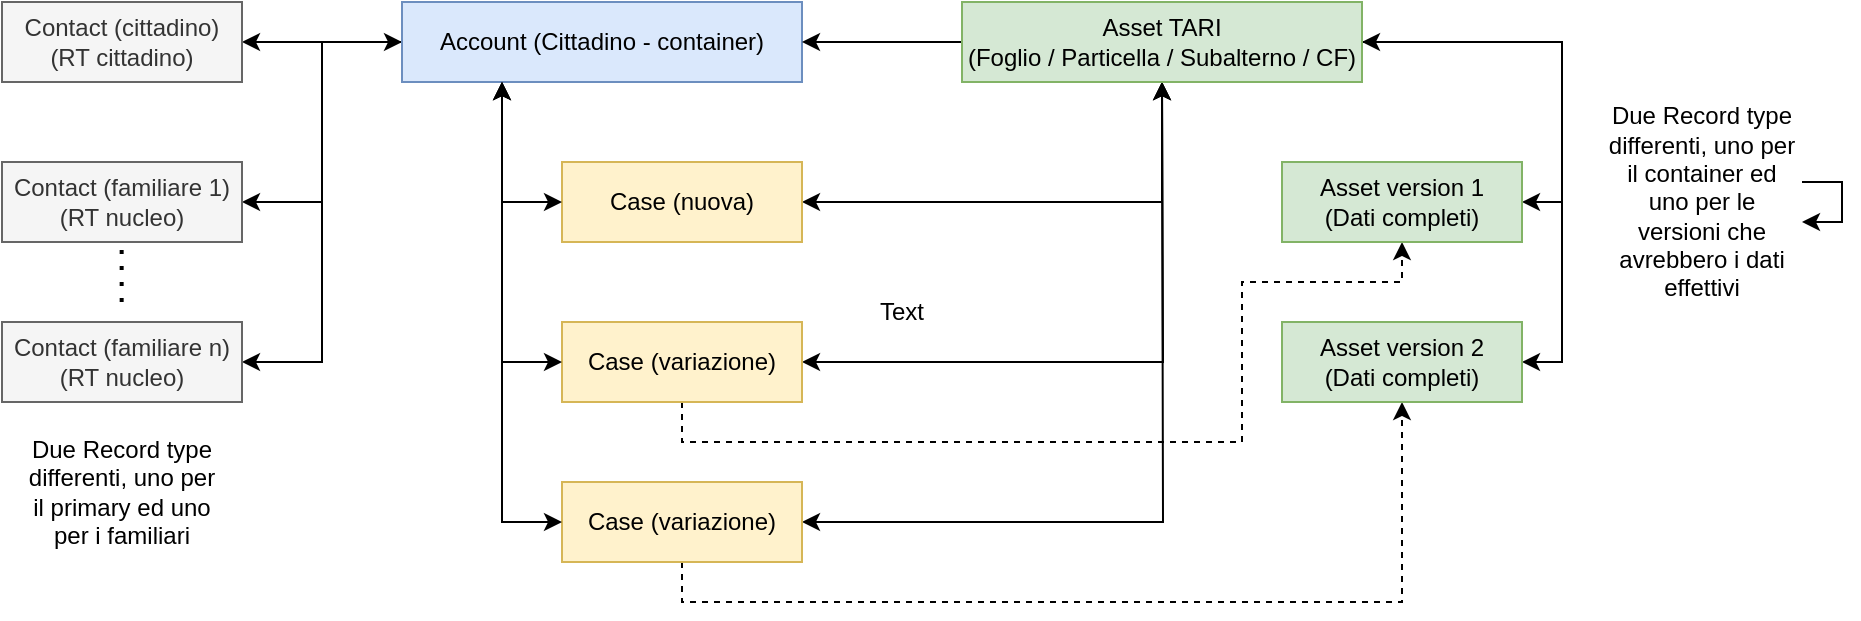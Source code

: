 <mxfile version="26.0.15">
  <diagram name="Page-1" id="QKgEHXL2UlRA8KwLy6S7">
    <mxGraphModel dx="1195" dy="622" grid="1" gridSize="10" guides="1" tooltips="1" connect="1" arrows="1" fold="1" page="1" pageScale="1" pageWidth="827" pageHeight="1169" math="0" shadow="0">
      <root>
        <mxCell id="0" />
        <mxCell id="1" parent="0" />
        <mxCell id="F4zYhCYsyOvKUlu6wecK-23" style="edgeStyle=orthogonalEdgeStyle;rounded=0;orthogonalLoop=1;jettySize=auto;html=1;exitX=0;exitY=0.5;exitDx=0;exitDy=0;entryX=1;entryY=0.5;entryDx=0;entryDy=0;" parent="1" source="F4zYhCYsyOvKUlu6wecK-1" target="F4zYhCYsyOvKUlu6wecK-2" edge="1">
          <mxGeometry relative="1" as="geometry" />
        </mxCell>
        <mxCell id="F4zYhCYsyOvKUlu6wecK-24" style="edgeStyle=orthogonalEdgeStyle;rounded=0;orthogonalLoop=1;jettySize=auto;html=1;exitX=0;exitY=0.5;exitDx=0;exitDy=0;entryX=1;entryY=0.5;entryDx=0;entryDy=0;" parent="1" source="F4zYhCYsyOvKUlu6wecK-1" target="F4zYhCYsyOvKUlu6wecK-3" edge="1">
          <mxGeometry relative="1" as="geometry" />
        </mxCell>
        <mxCell id="F4zYhCYsyOvKUlu6wecK-25" style="edgeStyle=orthogonalEdgeStyle;rounded=0;orthogonalLoop=1;jettySize=auto;html=1;exitX=0;exitY=0.5;exitDx=0;exitDy=0;entryX=1;entryY=0.5;entryDx=0;entryDy=0;startArrow=classic;startFill=1;" parent="1" source="F4zYhCYsyOvKUlu6wecK-1" target="F4zYhCYsyOvKUlu6wecK-5" edge="1">
          <mxGeometry relative="1" as="geometry" />
        </mxCell>
        <mxCell id="F4zYhCYsyOvKUlu6wecK-1" value="Account (Cittadino - container)" style="rounded=0;whiteSpace=wrap;html=1;fillColor=#dae8fc;strokeColor=#6c8ebf;" parent="1" vertex="1">
          <mxGeometry x="240" y="40" width="200" height="40" as="geometry" />
        </mxCell>
        <mxCell id="F4zYhCYsyOvKUlu6wecK-2" value="Contact (cittadino)&lt;div&gt;(RT cittadino)&lt;/div&gt;" style="rounded=0;whiteSpace=wrap;html=1;fillColor=#f5f5f5;fontColor=#333333;strokeColor=#666666;" parent="1" vertex="1">
          <mxGeometry x="40" y="40" width="120" height="40" as="geometry" />
        </mxCell>
        <mxCell id="F4zYhCYsyOvKUlu6wecK-3" value="Contact (familiare 1)&lt;div&gt;(RT nucleo)&lt;/div&gt;" style="rounded=0;whiteSpace=wrap;html=1;fillColor=#f5f5f5;fontColor=#333333;strokeColor=#666666;" parent="1" vertex="1">
          <mxGeometry x="40" y="120" width="120" height="40" as="geometry" />
        </mxCell>
        <mxCell id="F4zYhCYsyOvKUlu6wecK-4" value="" style="endArrow=none;dashed=1;html=1;dashPattern=1 3;strokeWidth=2;rounded=0;" parent="1" edge="1">
          <mxGeometry width="50" height="50" relative="1" as="geometry">
            <mxPoint x="99.83" y="190" as="sourcePoint" />
            <mxPoint x="99.83" y="160" as="targetPoint" />
          </mxGeometry>
        </mxCell>
        <mxCell id="F4zYhCYsyOvKUlu6wecK-5" value="Contact (familiare n)&lt;div&gt;(RT nucleo)&lt;/div&gt;" style="rounded=0;whiteSpace=wrap;html=1;fillColor=#f5f5f5;fontColor=#333333;strokeColor=#666666;" parent="1" vertex="1">
          <mxGeometry x="40" y="200" width="120" height="40" as="geometry" />
        </mxCell>
        <mxCell id="F4zYhCYsyOvKUlu6wecK-33" style="edgeStyle=orthogonalEdgeStyle;rounded=0;orthogonalLoop=1;jettySize=auto;html=1;exitX=1;exitY=0.5;exitDx=0;exitDy=0;entryX=0.5;entryY=1;entryDx=0;entryDy=0;startArrow=classic;startFill=1;" parent="1" source="F4zYhCYsyOvKUlu6wecK-9" target="F4zYhCYsyOvKUlu6wecK-15" edge="1">
          <mxGeometry relative="1" as="geometry" />
        </mxCell>
        <mxCell id="F4zYhCYsyOvKUlu6wecK-9" value="Case (nuova)" style="rounded=0;whiteSpace=wrap;html=1;fillColor=#fff2cc;strokeColor=#d6b656;" parent="1" vertex="1">
          <mxGeometry x="320" y="120" width="120" height="40" as="geometry" />
        </mxCell>
        <mxCell id="F4zYhCYsyOvKUlu6wecK-27" style="edgeStyle=orthogonalEdgeStyle;rounded=0;orthogonalLoop=1;jettySize=auto;html=1;exitX=0.5;exitY=1;exitDx=0;exitDy=0;entryX=0.5;entryY=1;entryDx=0;entryDy=0;dashed=1;" parent="1" source="F4zYhCYsyOvKUlu6wecK-10" target="F4zYhCYsyOvKUlu6wecK-19" edge="1">
          <mxGeometry relative="1" as="geometry">
            <Array as="points">
              <mxPoint x="380" y="260" />
              <mxPoint x="660" y="260" />
              <mxPoint x="660" y="180" />
              <mxPoint x="740" y="180" />
            </Array>
          </mxGeometry>
        </mxCell>
        <mxCell id="F4zYhCYsyOvKUlu6wecK-34" style="edgeStyle=orthogonalEdgeStyle;rounded=0;orthogonalLoop=1;jettySize=auto;html=1;exitX=1;exitY=0.5;exitDx=0;exitDy=0;startArrow=classic;startFill=1;" parent="1" source="F4zYhCYsyOvKUlu6wecK-10" edge="1">
          <mxGeometry relative="1" as="geometry">
            <mxPoint x="620" y="80" as="targetPoint" />
          </mxGeometry>
        </mxCell>
        <mxCell id="F4zYhCYsyOvKUlu6wecK-10" value="Case (variazione)" style="rounded=0;whiteSpace=wrap;html=1;fillColor=#fff2cc;strokeColor=#d6b656;" parent="1" vertex="1">
          <mxGeometry x="320" y="200" width="120" height="40" as="geometry" />
        </mxCell>
        <mxCell id="F4zYhCYsyOvKUlu6wecK-26" style="edgeStyle=orthogonalEdgeStyle;rounded=0;orthogonalLoop=1;jettySize=auto;html=1;exitX=0.5;exitY=1;exitDx=0;exitDy=0;entryX=0.5;entryY=1;entryDx=0;entryDy=0;dashed=1;" parent="1" source="F4zYhCYsyOvKUlu6wecK-11" target="F4zYhCYsyOvKUlu6wecK-20" edge="1">
          <mxGeometry relative="1" as="geometry" />
        </mxCell>
        <mxCell id="F4zYhCYsyOvKUlu6wecK-35" style="edgeStyle=orthogonalEdgeStyle;rounded=0;orthogonalLoop=1;jettySize=auto;html=1;exitX=1;exitY=0.5;exitDx=0;exitDy=0;startArrow=classic;startFill=1;" parent="1" source="F4zYhCYsyOvKUlu6wecK-11" edge="1">
          <mxGeometry relative="1" as="geometry">
            <mxPoint x="620" y="80" as="targetPoint" />
          </mxGeometry>
        </mxCell>
        <mxCell id="F4zYhCYsyOvKUlu6wecK-11" value="Case (variazione)" style="rounded=0;whiteSpace=wrap;html=1;fillColor=#fff2cc;strokeColor=#d6b656;" parent="1" vertex="1">
          <mxGeometry x="320" y="280" width="120" height="40" as="geometry" />
        </mxCell>
        <mxCell id="F4zYhCYsyOvKUlu6wecK-12" value="" style="endArrow=classic;startArrow=classic;html=1;rounded=0;entryX=0.25;entryY=1;entryDx=0;entryDy=0;exitX=0;exitY=0.5;exitDx=0;exitDy=0;" parent="1" source="F4zYhCYsyOvKUlu6wecK-9" target="F4zYhCYsyOvKUlu6wecK-1" edge="1">
          <mxGeometry width="50" height="50" relative="1" as="geometry">
            <mxPoint x="380" y="200" as="sourcePoint" />
            <mxPoint x="430" y="150" as="targetPoint" />
            <Array as="points">
              <mxPoint x="290" y="140" />
            </Array>
          </mxGeometry>
        </mxCell>
        <mxCell id="F4zYhCYsyOvKUlu6wecK-13" value="" style="endArrow=classic;startArrow=classic;html=1;rounded=0;entryX=0.25;entryY=1;entryDx=0;entryDy=0;exitX=0;exitY=0.5;exitDx=0;exitDy=0;" parent="1" source="F4zYhCYsyOvKUlu6wecK-10" target="F4zYhCYsyOvKUlu6wecK-1" edge="1">
          <mxGeometry width="50" height="50" relative="1" as="geometry">
            <mxPoint x="330" y="150" as="sourcePoint" />
            <mxPoint x="300" y="90" as="targetPoint" />
            <Array as="points">
              <mxPoint x="290" y="220" />
            </Array>
          </mxGeometry>
        </mxCell>
        <mxCell id="F4zYhCYsyOvKUlu6wecK-14" value="" style="endArrow=classic;startArrow=classic;html=1;rounded=0;entryX=0.25;entryY=1;entryDx=0;entryDy=0;exitX=0;exitY=0.5;exitDx=0;exitDy=0;" parent="1" source="F4zYhCYsyOvKUlu6wecK-11" target="F4zYhCYsyOvKUlu6wecK-1" edge="1">
          <mxGeometry width="50" height="50" relative="1" as="geometry">
            <mxPoint x="340" y="160" as="sourcePoint" />
            <mxPoint x="310" y="100" as="targetPoint" />
            <Array as="points">
              <mxPoint x="290" y="300" />
            </Array>
          </mxGeometry>
        </mxCell>
        <mxCell id="F4zYhCYsyOvKUlu6wecK-21" style="edgeStyle=orthogonalEdgeStyle;rounded=0;orthogonalLoop=1;jettySize=auto;html=1;exitX=1;exitY=0.5;exitDx=0;exitDy=0;entryX=1;entryY=0.5;entryDx=0;entryDy=0;" parent="1" source="F4zYhCYsyOvKUlu6wecK-15" target="F4zYhCYsyOvKUlu6wecK-19" edge="1">
          <mxGeometry relative="1" as="geometry" />
        </mxCell>
        <mxCell id="F4zYhCYsyOvKUlu6wecK-22" style="edgeStyle=orthogonalEdgeStyle;rounded=0;orthogonalLoop=1;jettySize=auto;html=1;exitX=1;exitY=0.5;exitDx=0;exitDy=0;entryX=1;entryY=0.5;entryDx=0;entryDy=0;startArrow=classic;startFill=1;" parent="1" source="F4zYhCYsyOvKUlu6wecK-15" target="F4zYhCYsyOvKUlu6wecK-20" edge="1">
          <mxGeometry relative="1" as="geometry" />
        </mxCell>
        <mxCell id="F4zYhCYsyOvKUlu6wecK-37" style="edgeStyle=orthogonalEdgeStyle;rounded=0;orthogonalLoop=1;jettySize=auto;html=1;exitX=0;exitY=0.5;exitDx=0;exitDy=0;" parent="1" source="F4zYhCYsyOvKUlu6wecK-15" target="F4zYhCYsyOvKUlu6wecK-1" edge="1">
          <mxGeometry relative="1" as="geometry" />
        </mxCell>
        <mxCell id="F4zYhCYsyOvKUlu6wecK-15" value="Asset TARI&lt;div&gt;(Foglio / Particella / Subalterno / CF)&lt;/div&gt;" style="rounded=0;whiteSpace=wrap;html=1;fillColor=#d5e8d4;strokeColor=#82b366;" parent="1" vertex="1">
          <mxGeometry x="520" y="40" width="200" height="40" as="geometry" />
        </mxCell>
        <mxCell id="F4zYhCYsyOvKUlu6wecK-19" value="Asset version 1&lt;div&gt;(Dati completi)&lt;/div&gt;" style="rounded=0;whiteSpace=wrap;html=1;fillColor=#d5e8d4;strokeColor=#82b366;" parent="1" vertex="1">
          <mxGeometry x="680" y="120" width="120" height="40" as="geometry" />
        </mxCell>
        <mxCell id="F4zYhCYsyOvKUlu6wecK-20" value="Asset version 2&lt;br&gt;&lt;div&gt;(Dati completi)&lt;/div&gt;" style="rounded=0;whiteSpace=wrap;html=1;fillColor=#d5e8d4;strokeColor=#82b366;" parent="1" vertex="1">
          <mxGeometry x="680" y="200" width="120" height="40" as="geometry" />
        </mxCell>
        <mxCell id="uN74JraUgnPsaiTPGrhN-1" value="Text" style="text;html=1;align=center;verticalAlign=middle;whiteSpace=wrap;rounded=0;" vertex="1" parent="1">
          <mxGeometry x="460" y="180" width="60" height="30" as="geometry" />
        </mxCell>
        <mxCell id="uN74JraUgnPsaiTPGrhN-3" value="Due Record type differenti, uno per il container ed uno per le versioni che avrebbero i dati effettivi" style="text;html=1;align=center;verticalAlign=middle;whiteSpace=wrap;rounded=0;" vertex="1" parent="1">
          <mxGeometry x="840" y="80" width="100" height="120" as="geometry" />
        </mxCell>
        <mxCell id="uN74JraUgnPsaiTPGrhN-4" style="edgeStyle=orthogonalEdgeStyle;rounded=0;orthogonalLoop=1;jettySize=auto;html=1;" edge="1" parent="1" source="uN74JraUgnPsaiTPGrhN-3" target="uN74JraUgnPsaiTPGrhN-3">
          <mxGeometry relative="1" as="geometry" />
        </mxCell>
        <mxCell id="uN74JraUgnPsaiTPGrhN-5" value="Due Record type differenti, uno per il primary ed uno per i familiari" style="text;html=1;align=center;verticalAlign=middle;whiteSpace=wrap;rounded=0;" vertex="1" parent="1">
          <mxGeometry x="50" y="250" width="100" height="70" as="geometry" />
        </mxCell>
      </root>
    </mxGraphModel>
  </diagram>
</mxfile>
